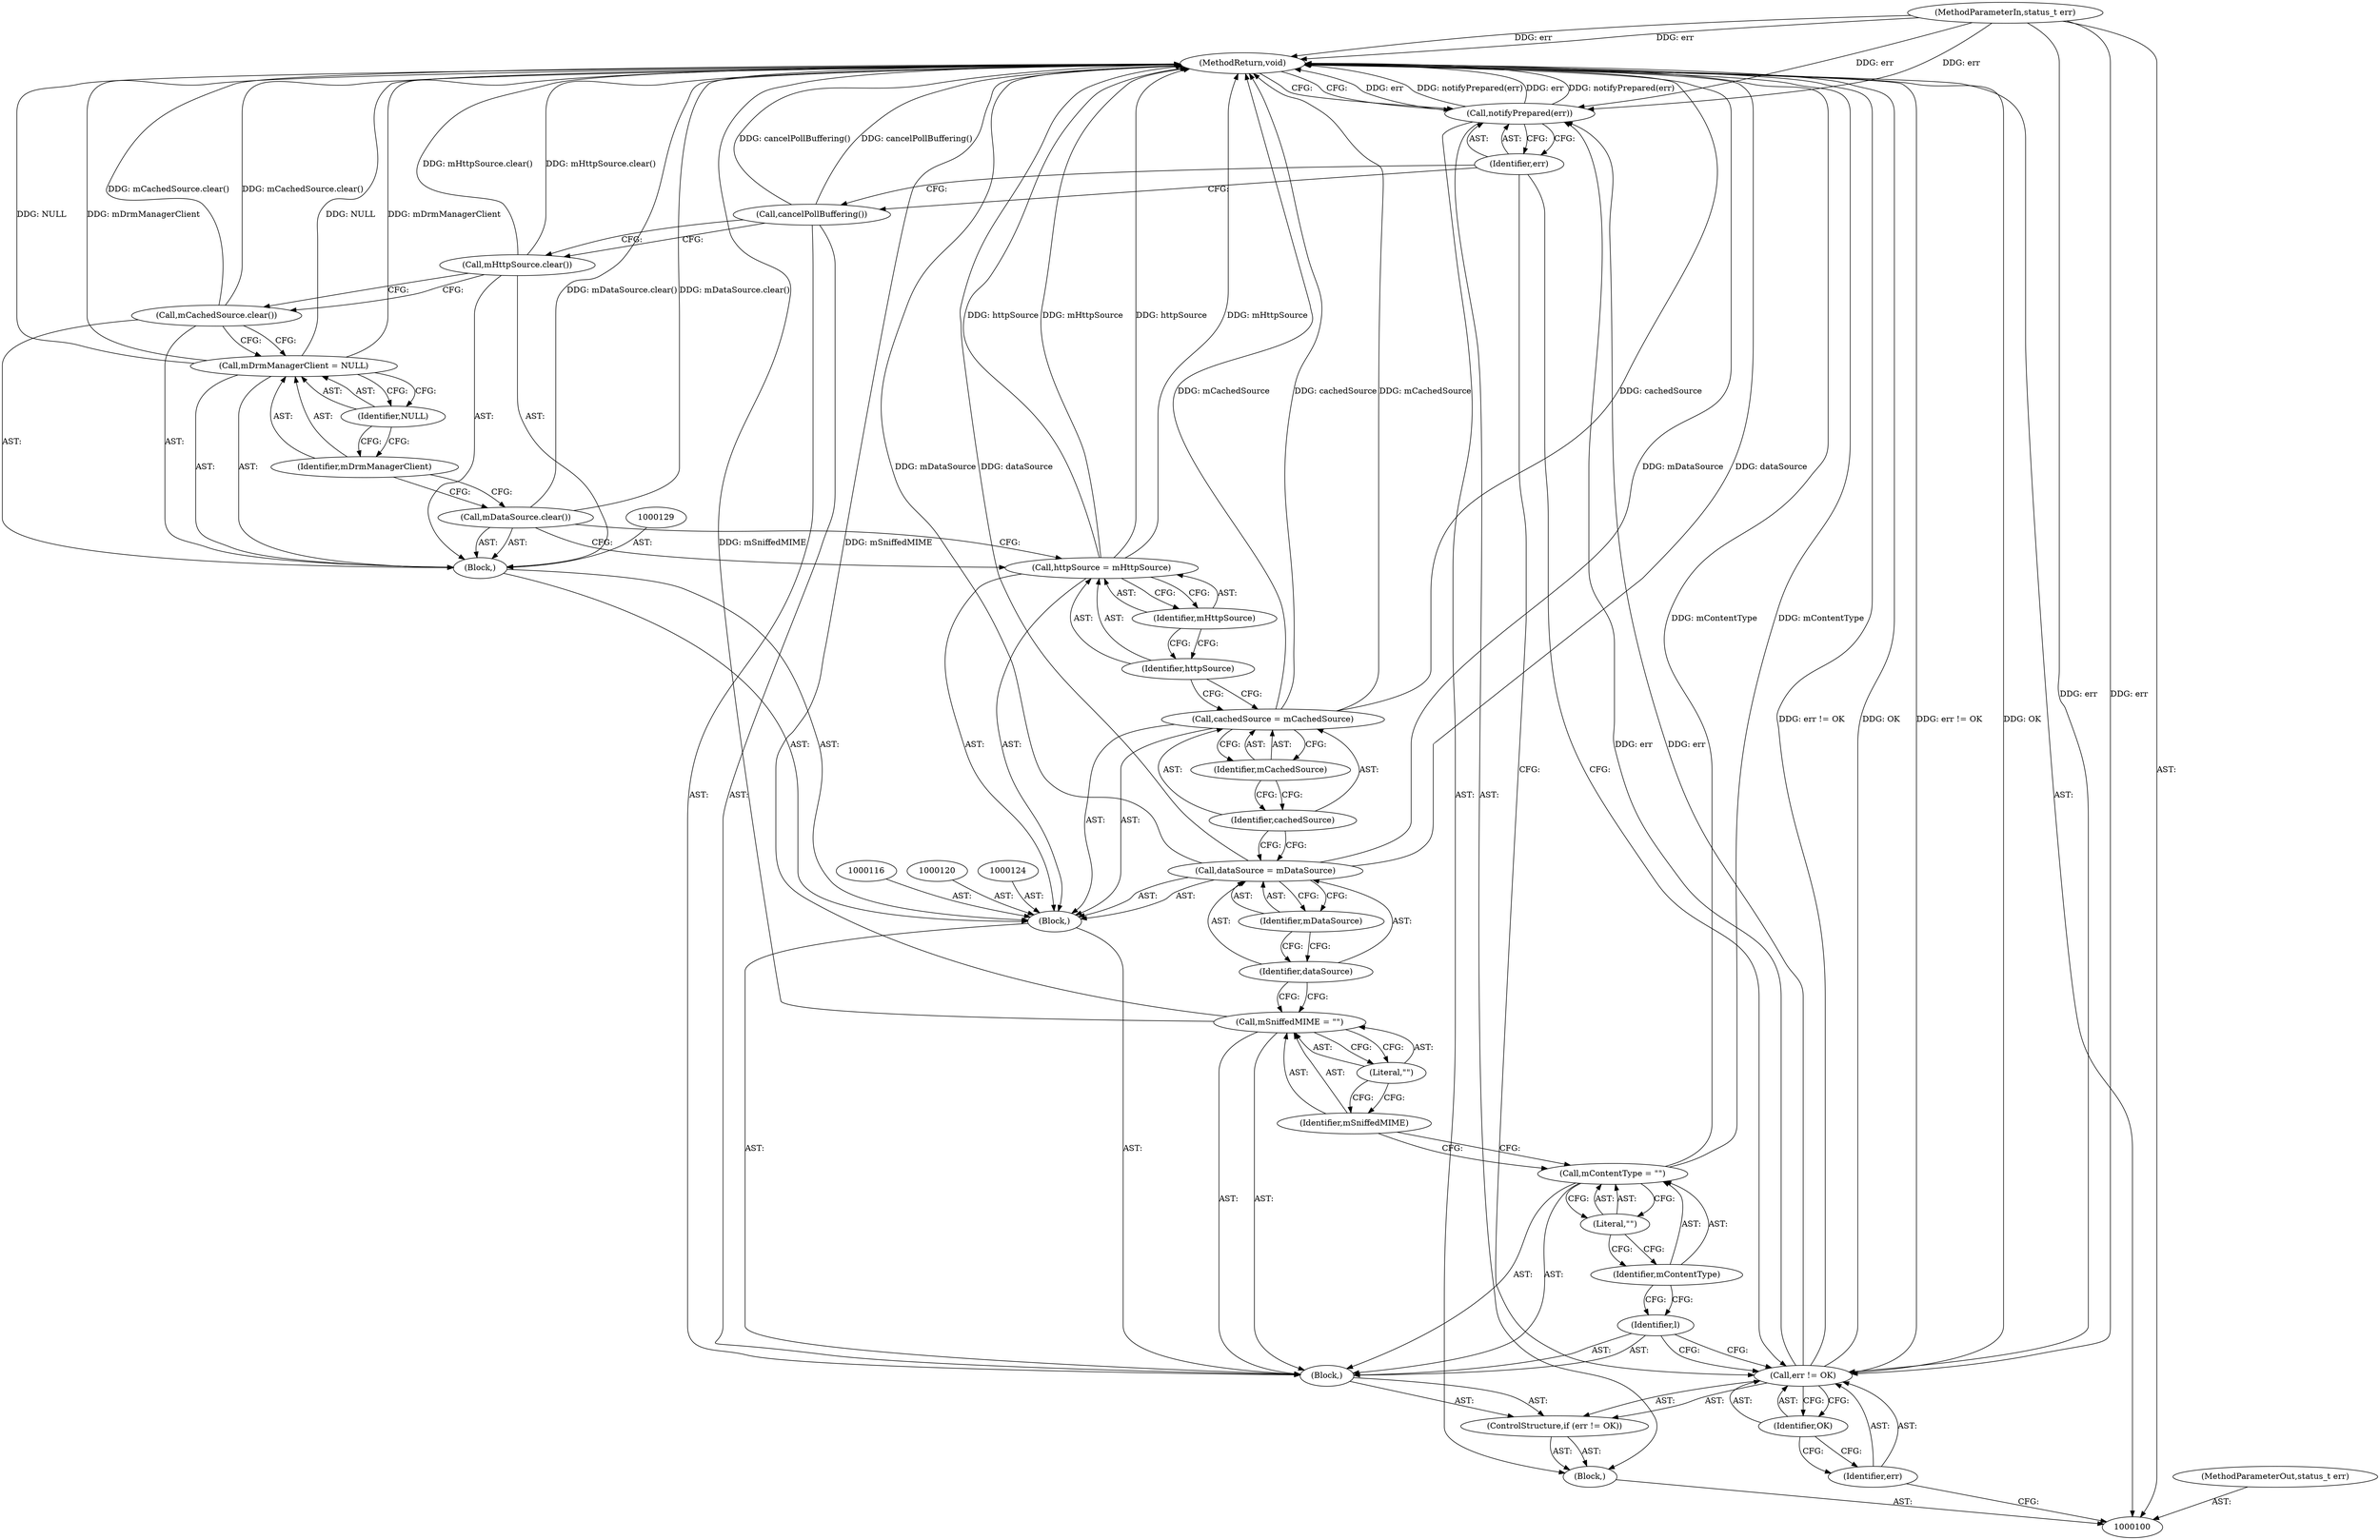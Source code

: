 digraph "0_Android_224858e719d045c8554856b12c4ab73d2375cf33" {
"1000139" [label="(MethodReturn,void)"];
"1000101" [label="(MethodParameterIn,status_t err)"];
"1000174" [label="(MethodParameterOut,status_t err)"];
"1000102" [label="(Block,)"];
"1000128" [label="(Block,)"];
"1000130" [label="(Call,mDataSource.clear())"];
"1000131" [label="(Call,mDrmManagerClient = NULL)"];
"1000132" [label="(Identifier,mDrmManagerClient)"];
"1000133" [label="(Identifier,NULL)"];
"1000134" [label="(Call,mCachedSource.clear())"];
"1000135" [label="(Call,mHttpSource.clear())"];
"1000103" [label="(ControlStructure,if (err != OK))"];
"1000106" [label="(Identifier,OK)"];
"1000107" [label="(Block,)"];
"1000104" [label="(Call,err != OK)"];
"1000105" [label="(Identifier,err)"];
"1000136" [label="(Call,cancelPollBuffering())"];
"1000138" [label="(Identifier,err)"];
"1000137" [label="(Call,notifyPrepared(err))"];
"1000108" [label="(Identifier,l)"];
"1000111" [label="(Literal,\"\")"];
"1000109" [label="(Call,mContentType = \"\")"];
"1000110" [label="(Identifier,mContentType)"];
"1000114" [label="(Literal,\"\")"];
"1000112" [label="(Call,mSniffedMIME = \"\")"];
"1000113" [label="(Identifier,mSniffedMIME)"];
"1000117" [label="(Call,dataSource = mDataSource)"];
"1000118" [label="(Identifier,dataSource)"];
"1000119" [label="(Identifier,mDataSource)"];
"1000121" [label="(Call,cachedSource = mCachedSource)"];
"1000122" [label="(Identifier,cachedSource)"];
"1000123" [label="(Identifier,mCachedSource)"];
"1000115" [label="(Block,)"];
"1000125" [label="(Call,httpSource = mHttpSource)"];
"1000126" [label="(Identifier,httpSource)"];
"1000127" [label="(Identifier,mHttpSource)"];
"1000139" -> "1000100"  [label="AST: "];
"1000139" -> "1000137"  [label="CFG: "];
"1000104" -> "1000139"  [label="DDG: err != OK"];
"1000104" -> "1000139"  [label="DDG: OK"];
"1000134" -> "1000139"  [label="DDG: mCachedSource.clear()"];
"1000125" -> "1000139"  [label="DDG: mHttpSource"];
"1000125" -> "1000139"  [label="DDG: httpSource"];
"1000117" -> "1000139"  [label="DDG: dataSource"];
"1000117" -> "1000139"  [label="DDG: mDataSource"];
"1000137" -> "1000139"  [label="DDG: err"];
"1000137" -> "1000139"  [label="DDG: notifyPrepared(err)"];
"1000130" -> "1000139"  [label="DDG: mDataSource.clear()"];
"1000121" -> "1000139"  [label="DDG: mCachedSource"];
"1000121" -> "1000139"  [label="DDG: cachedSource"];
"1000131" -> "1000139"  [label="DDG: mDrmManagerClient"];
"1000131" -> "1000139"  [label="DDG: NULL"];
"1000135" -> "1000139"  [label="DDG: mHttpSource.clear()"];
"1000112" -> "1000139"  [label="DDG: mSniffedMIME"];
"1000101" -> "1000139"  [label="DDG: err"];
"1000109" -> "1000139"  [label="DDG: mContentType"];
"1000136" -> "1000139"  [label="DDG: cancelPollBuffering()"];
"1000101" -> "1000100"  [label="AST: "];
"1000101" -> "1000139"  [label="DDG: err"];
"1000101" -> "1000104"  [label="DDG: err"];
"1000101" -> "1000137"  [label="DDG: err"];
"1000174" -> "1000100"  [label="AST: "];
"1000102" -> "1000100"  [label="AST: "];
"1000103" -> "1000102"  [label="AST: "];
"1000137" -> "1000102"  [label="AST: "];
"1000128" -> "1000115"  [label="AST: "];
"1000129" -> "1000128"  [label="AST: "];
"1000130" -> "1000128"  [label="AST: "];
"1000131" -> "1000128"  [label="AST: "];
"1000134" -> "1000128"  [label="AST: "];
"1000135" -> "1000128"  [label="AST: "];
"1000130" -> "1000128"  [label="AST: "];
"1000130" -> "1000125"  [label="CFG: "];
"1000132" -> "1000130"  [label="CFG: "];
"1000130" -> "1000139"  [label="DDG: mDataSource.clear()"];
"1000131" -> "1000128"  [label="AST: "];
"1000131" -> "1000133"  [label="CFG: "];
"1000132" -> "1000131"  [label="AST: "];
"1000133" -> "1000131"  [label="AST: "];
"1000134" -> "1000131"  [label="CFG: "];
"1000131" -> "1000139"  [label="DDG: mDrmManagerClient"];
"1000131" -> "1000139"  [label="DDG: NULL"];
"1000132" -> "1000131"  [label="AST: "];
"1000132" -> "1000130"  [label="CFG: "];
"1000133" -> "1000132"  [label="CFG: "];
"1000133" -> "1000131"  [label="AST: "];
"1000133" -> "1000132"  [label="CFG: "];
"1000131" -> "1000133"  [label="CFG: "];
"1000134" -> "1000128"  [label="AST: "];
"1000134" -> "1000131"  [label="CFG: "];
"1000135" -> "1000134"  [label="CFG: "];
"1000134" -> "1000139"  [label="DDG: mCachedSource.clear()"];
"1000135" -> "1000128"  [label="AST: "];
"1000135" -> "1000134"  [label="CFG: "];
"1000136" -> "1000135"  [label="CFG: "];
"1000135" -> "1000139"  [label="DDG: mHttpSource.clear()"];
"1000103" -> "1000102"  [label="AST: "];
"1000104" -> "1000103"  [label="AST: "];
"1000107" -> "1000103"  [label="AST: "];
"1000106" -> "1000104"  [label="AST: "];
"1000106" -> "1000105"  [label="CFG: "];
"1000104" -> "1000106"  [label="CFG: "];
"1000107" -> "1000103"  [label="AST: "];
"1000108" -> "1000107"  [label="AST: "];
"1000109" -> "1000107"  [label="AST: "];
"1000112" -> "1000107"  [label="AST: "];
"1000115" -> "1000107"  [label="AST: "];
"1000136" -> "1000107"  [label="AST: "];
"1000104" -> "1000103"  [label="AST: "];
"1000104" -> "1000106"  [label="CFG: "];
"1000105" -> "1000104"  [label="AST: "];
"1000106" -> "1000104"  [label="AST: "];
"1000108" -> "1000104"  [label="CFG: "];
"1000138" -> "1000104"  [label="CFG: "];
"1000104" -> "1000139"  [label="DDG: err != OK"];
"1000104" -> "1000139"  [label="DDG: OK"];
"1000101" -> "1000104"  [label="DDG: err"];
"1000104" -> "1000137"  [label="DDG: err"];
"1000105" -> "1000104"  [label="AST: "];
"1000105" -> "1000100"  [label="CFG: "];
"1000106" -> "1000105"  [label="CFG: "];
"1000136" -> "1000107"  [label="AST: "];
"1000136" -> "1000135"  [label="CFG: "];
"1000138" -> "1000136"  [label="CFG: "];
"1000136" -> "1000139"  [label="DDG: cancelPollBuffering()"];
"1000138" -> "1000137"  [label="AST: "];
"1000138" -> "1000136"  [label="CFG: "];
"1000138" -> "1000104"  [label="CFG: "];
"1000137" -> "1000138"  [label="CFG: "];
"1000137" -> "1000102"  [label="AST: "];
"1000137" -> "1000138"  [label="CFG: "];
"1000138" -> "1000137"  [label="AST: "];
"1000139" -> "1000137"  [label="CFG: "];
"1000137" -> "1000139"  [label="DDG: err"];
"1000137" -> "1000139"  [label="DDG: notifyPrepared(err)"];
"1000104" -> "1000137"  [label="DDG: err"];
"1000101" -> "1000137"  [label="DDG: err"];
"1000108" -> "1000107"  [label="AST: "];
"1000108" -> "1000104"  [label="CFG: "];
"1000110" -> "1000108"  [label="CFG: "];
"1000111" -> "1000109"  [label="AST: "];
"1000111" -> "1000110"  [label="CFG: "];
"1000109" -> "1000111"  [label="CFG: "];
"1000109" -> "1000107"  [label="AST: "];
"1000109" -> "1000111"  [label="CFG: "];
"1000110" -> "1000109"  [label="AST: "];
"1000111" -> "1000109"  [label="AST: "];
"1000113" -> "1000109"  [label="CFG: "];
"1000109" -> "1000139"  [label="DDG: mContentType"];
"1000110" -> "1000109"  [label="AST: "];
"1000110" -> "1000108"  [label="CFG: "];
"1000111" -> "1000110"  [label="CFG: "];
"1000114" -> "1000112"  [label="AST: "];
"1000114" -> "1000113"  [label="CFG: "];
"1000112" -> "1000114"  [label="CFG: "];
"1000112" -> "1000107"  [label="AST: "];
"1000112" -> "1000114"  [label="CFG: "];
"1000113" -> "1000112"  [label="AST: "];
"1000114" -> "1000112"  [label="AST: "];
"1000118" -> "1000112"  [label="CFG: "];
"1000112" -> "1000139"  [label="DDG: mSniffedMIME"];
"1000113" -> "1000112"  [label="AST: "];
"1000113" -> "1000109"  [label="CFG: "];
"1000114" -> "1000113"  [label="CFG: "];
"1000117" -> "1000115"  [label="AST: "];
"1000117" -> "1000119"  [label="CFG: "];
"1000118" -> "1000117"  [label="AST: "];
"1000119" -> "1000117"  [label="AST: "];
"1000122" -> "1000117"  [label="CFG: "];
"1000117" -> "1000139"  [label="DDG: dataSource"];
"1000117" -> "1000139"  [label="DDG: mDataSource"];
"1000118" -> "1000117"  [label="AST: "];
"1000118" -> "1000112"  [label="CFG: "];
"1000119" -> "1000118"  [label="CFG: "];
"1000119" -> "1000117"  [label="AST: "];
"1000119" -> "1000118"  [label="CFG: "];
"1000117" -> "1000119"  [label="CFG: "];
"1000121" -> "1000115"  [label="AST: "];
"1000121" -> "1000123"  [label="CFG: "];
"1000122" -> "1000121"  [label="AST: "];
"1000123" -> "1000121"  [label="AST: "];
"1000126" -> "1000121"  [label="CFG: "];
"1000121" -> "1000139"  [label="DDG: mCachedSource"];
"1000121" -> "1000139"  [label="DDG: cachedSource"];
"1000122" -> "1000121"  [label="AST: "];
"1000122" -> "1000117"  [label="CFG: "];
"1000123" -> "1000122"  [label="CFG: "];
"1000123" -> "1000121"  [label="AST: "];
"1000123" -> "1000122"  [label="CFG: "];
"1000121" -> "1000123"  [label="CFG: "];
"1000115" -> "1000107"  [label="AST: "];
"1000116" -> "1000115"  [label="AST: "];
"1000117" -> "1000115"  [label="AST: "];
"1000120" -> "1000115"  [label="AST: "];
"1000121" -> "1000115"  [label="AST: "];
"1000124" -> "1000115"  [label="AST: "];
"1000125" -> "1000115"  [label="AST: "];
"1000128" -> "1000115"  [label="AST: "];
"1000125" -> "1000115"  [label="AST: "];
"1000125" -> "1000127"  [label="CFG: "];
"1000126" -> "1000125"  [label="AST: "];
"1000127" -> "1000125"  [label="AST: "];
"1000130" -> "1000125"  [label="CFG: "];
"1000125" -> "1000139"  [label="DDG: mHttpSource"];
"1000125" -> "1000139"  [label="DDG: httpSource"];
"1000126" -> "1000125"  [label="AST: "];
"1000126" -> "1000121"  [label="CFG: "];
"1000127" -> "1000126"  [label="CFG: "];
"1000127" -> "1000125"  [label="AST: "];
"1000127" -> "1000126"  [label="CFG: "];
"1000125" -> "1000127"  [label="CFG: "];
}
